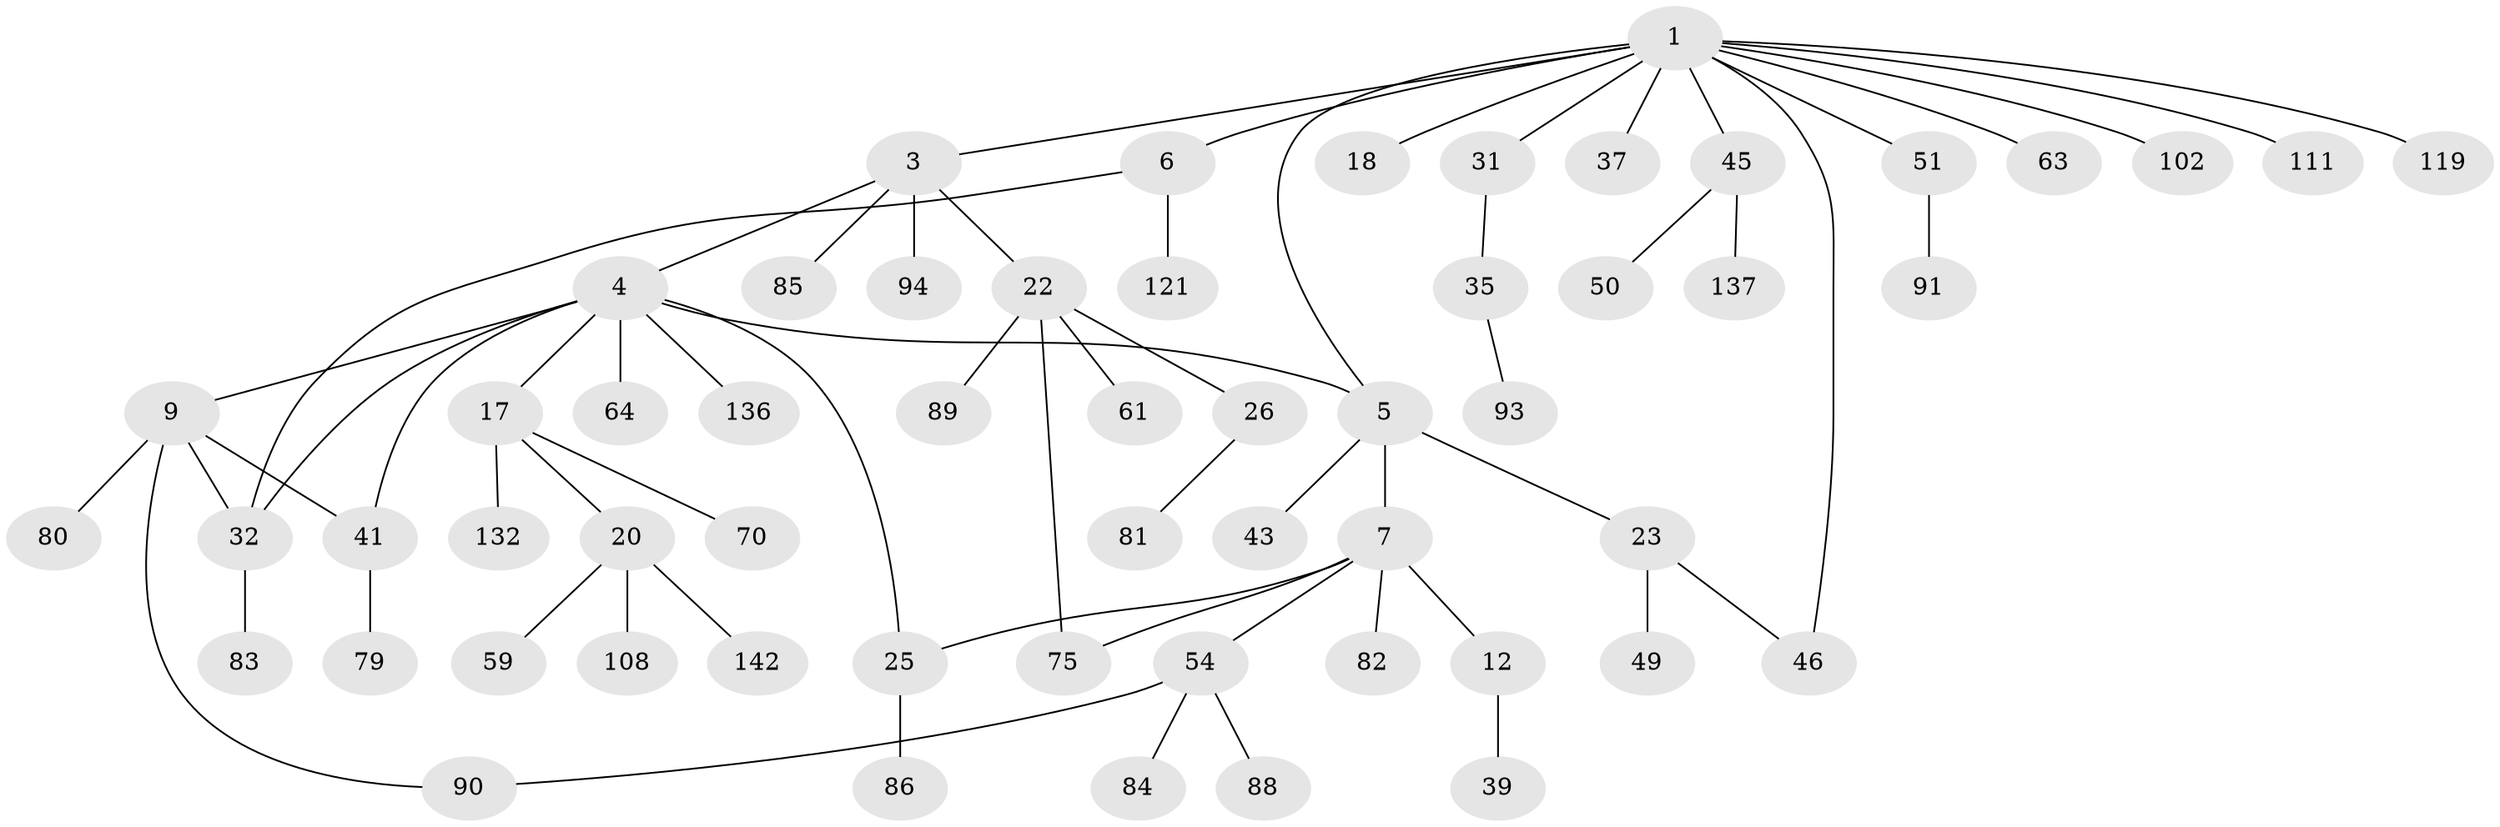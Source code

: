 // original degree distribution, {7: 0.013888888888888888, 2: 0.25, 5: 0.034722222222222224, 3: 0.16666666666666666, 4: 0.05555555555555555, 8: 0.006944444444444444, 1: 0.4583333333333333, 9: 0.006944444444444444, 6: 0.006944444444444444}
// Generated by graph-tools (version 1.1) at 2025/17/03/04/25 18:17:07]
// undirected, 57 vertices, 64 edges
graph export_dot {
graph [start="1"]
  node [color=gray90,style=filled];
  1 [super="+2"];
  3 [super="+13"];
  4 [super="+11+8+10"];
  5 [super="+16"];
  6;
  7 [super="+14"];
  9 [super="+40+52"];
  12;
  17 [super="+65+34+42"];
  18;
  20 [super="+143+28+30"];
  22 [super="+24+56"];
  23 [super="+123+97"];
  25;
  26 [super="+29"];
  31 [super="+33+92"];
  32 [super="+60"];
  35 [super="+44+71"];
  37 [super="+62+48"];
  39 [super="+107+47"];
  41 [super="+55"];
  43 [super="+112"];
  45 [super="+100+114"];
  46 [super="+101+76"];
  49 [super="+118+139"];
  50 [super="+133"];
  51;
  54 [super="+87+69"];
  59 [super="+131"];
  61 [super="+99+129+78+96"];
  63;
  64 [super="+77"];
  70;
  75 [super="+124"];
  79;
  80;
  81;
  82 [super="+105+115"];
  83 [super="+140"];
  84 [super="+109"];
  85;
  86;
  88;
  89;
  90;
  91;
  93;
  94;
  102 [super="+103+120"];
  108;
  111;
  119;
  121;
  132;
  136;
  137;
  142;
  1 -- 3;
  1 -- 5;
  1 -- 6;
  1 -- 31 [weight=2];
  1 -- 37;
  1 -- 46;
  1 -- 102;
  1 -- 45;
  1 -- 111;
  1 -- 18;
  1 -- 51;
  1 -- 119;
  1 -- 63;
  3 -- 4;
  3 -- 22;
  3 -- 94;
  3 -- 85;
  4 -- 17;
  4 -- 64;
  4 -- 136;
  4 -- 32;
  4 -- 5;
  4 -- 9;
  4 -- 25;
  4 -- 41;
  5 -- 7;
  5 -- 23;
  5 -- 43;
  6 -- 121;
  6 -- 32;
  7 -- 12;
  7 -- 82;
  7 -- 25;
  7 -- 75;
  7 -- 54;
  9 -- 32;
  9 -- 80;
  9 -- 90;
  9 -- 41;
  12 -- 39;
  17 -- 20;
  17 -- 70;
  17 -- 132;
  20 -- 108;
  20 -- 59;
  20 -- 142;
  22 -- 89;
  22 -- 26;
  22 -- 75;
  22 -- 61;
  23 -- 49;
  23 -- 46;
  25 -- 86;
  26 -- 81;
  31 -- 35;
  32 -- 83;
  35 -- 93;
  41 -- 79;
  45 -- 50;
  45 -- 137;
  51 -- 91;
  54 -- 88;
  54 -- 90;
  54 -- 84;
}
